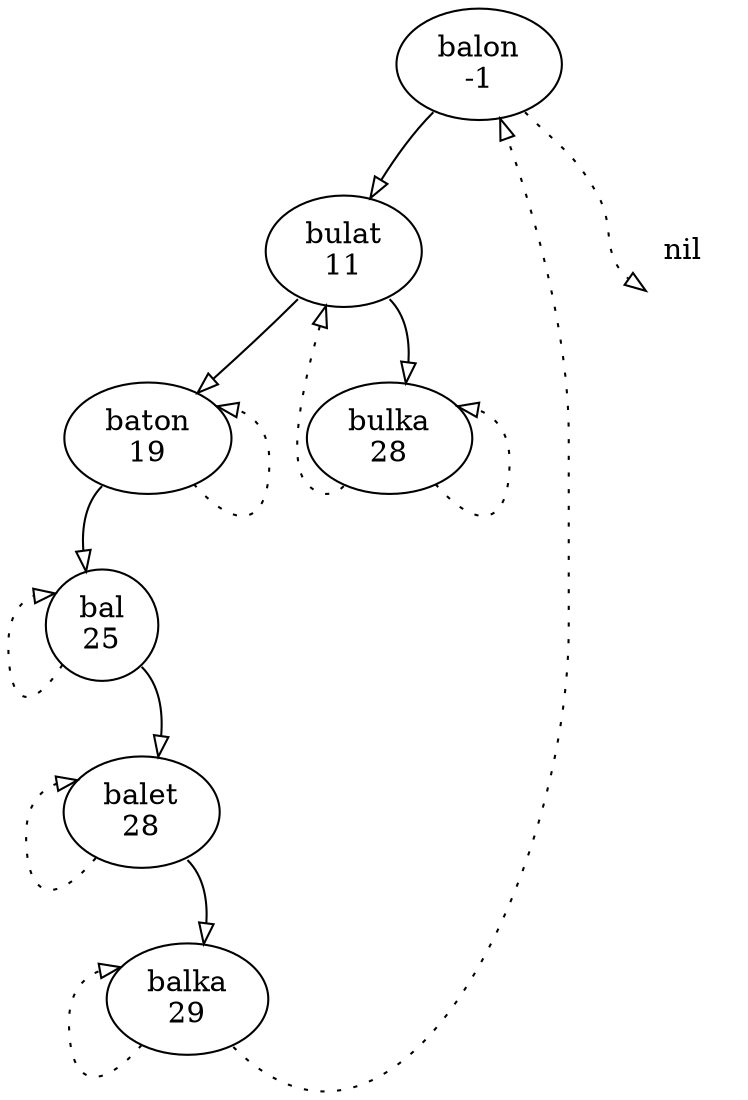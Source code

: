 strict digraph
{
// common props
dpi = 96
edge[arrowhead = empty]

// BEGIN create from vertex

// node definitions (preorder depth-first)
sibling[shape = plaintext, label = "nil"]
n3450b8[label = "balon\n-1"]
n344f30[label = "bulat\n11"]
n3450f0[label = "baton\n19"]
n344fa0[label = "bal\n25"]
n344ef8[label = "balet\n28"]
n344ec0[label = "balka\n29"]
n344f68[label = "bulka\n28"]

// root link to sibling
n3450b8->sibling[tailport = se, headport = sw, style = dotted]

// forward left links
edge[tailport = sw, weight = 2]
n3450b8->n344f30
n344f30->n3450f0
n3450f0->n344fa0

// forward right links
edge[tailport = se]
n344fa0->n344ef8
n344ef8->n344ec0
n344f30->n344f68

// backward left links
edge[style = dotted, tailport = sw, weight = 1]
n344fa0->n344fa0
n344ef8->n344ef8
n344ec0->n344ec0
n344f68->n344f30

// backward right links
edge[tailport = se]
n344ec0->n3450b8
n3450f0->n3450f0
n344f68->n344f68

// END create from vertex
}
